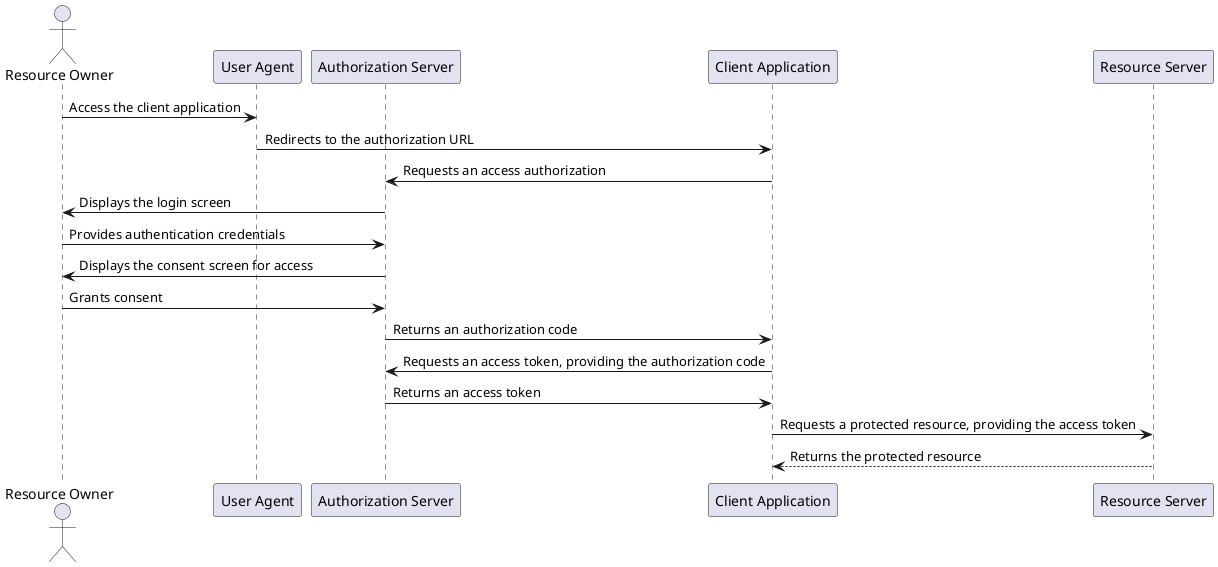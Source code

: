 @startuml
actor "Resource Owner"
participant "User Agent" as UA
participant "Authorization Server" as AS
participant "Client Application" as CA
participant "Resource Server" as RS

"Resource Owner" -> UA: Access the client application
UA -> CA: Redirects to the authorization URL
CA -> AS: Requests an access authorization
AS -> "Resource Owner": Displays the login screen
"Resource Owner" -> AS: Provides authentication credentials
AS -> "Resource Owner": Displays the consent screen for access
"Resource Owner" -> AS: Grants consent
AS -> CA: Returns an authorization code
CA -> AS: Requests an access token, providing the authorization code
AS -> CA: Returns an access token
CA -> RS: Requests a protected resource, providing the access token
RS --> CA: Returns the protected resource
@enduml
